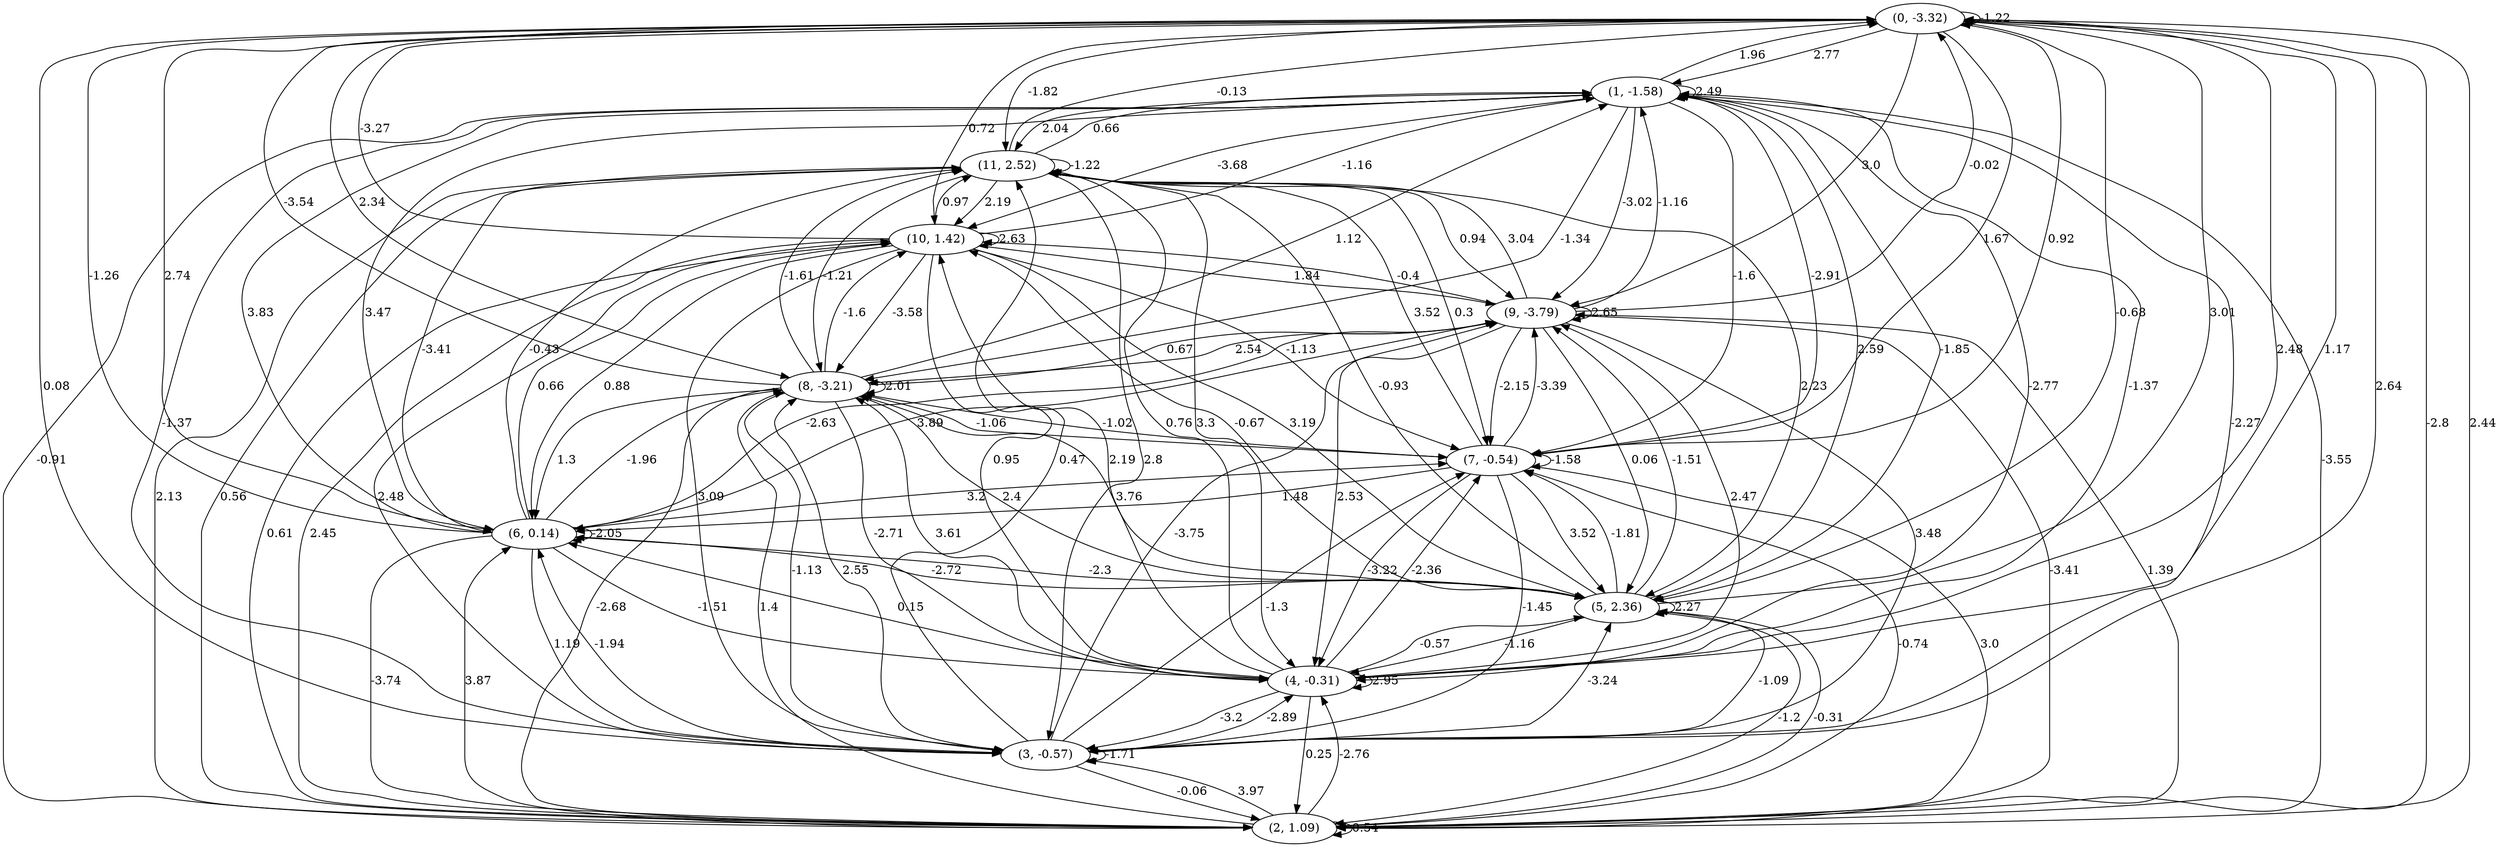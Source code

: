 digraph {
    0 [ label = "(0, -3.32)" ]
    1 [ label = "(1, -1.58)" ]
    2 [ label = "(2, 1.09)" ]
    3 [ label = "(3, -0.57)" ]
    4 [ label = "(4, -0.31)" ]
    5 [ label = "(5, 2.36)" ]
    6 [ label = "(6, 0.14)" ]
    7 [ label = "(7, -0.54)" ]
    8 [ label = "(8, -3.21)" ]
    9 [ label = "(9, -3.79)" ]
    10 [ label = "(10, 1.42)" ]
    11 [ label = "(11, 2.52)" ]
    0 -> 0 [ label = "-1.22" ]
    1 -> 1 [ label = "2.49" ]
    2 -> 2 [ label = "0.54" ]
    3 -> 3 [ label = "-1.71" ]
    4 -> 4 [ label = "2.95" ]
    5 -> 5 [ label = "2.27" ]
    6 -> 6 [ label = "-2.05" ]
    7 -> 7 [ label = "-1.58" ]
    8 -> 8 [ label = "2.01" ]
    9 -> 9 [ label = "2.65" ]
    10 -> 10 [ label = "2.63" ]
    11 -> 11 [ label = "-1.22" ]
    1 -> 0 [ label = "1.96" ]
    2 -> 0 [ label = "2.44" ]
    3 -> 0 [ label = "2.64" ]
    4 -> 0 [ label = "2.48" ]
    5 -> 0 [ label = "3.01" ]
    6 -> 0 [ label = "-1.26" ]
    7 -> 0 [ label = "0.92" ]
    8 -> 0 [ label = "-3.54" ]
    9 -> 0 [ label = "-0.02" ]
    10 -> 0 [ label = "-3.27" ]
    11 -> 0 [ label = "-0.13" ]
    0 -> 1 [ label = "2.77" ]
    2 -> 1 [ label = "-0.91" ]
    3 -> 1 [ label = "-1.37" ]
    4 -> 1 [ label = "-1.37" ]
    5 -> 1 [ label = "2.59" ]
    6 -> 1 [ label = "3.83" ]
    7 -> 1 [ label = "-2.91" ]
    8 -> 1 [ label = "1.12" ]
    9 -> 1 [ label = "-1.16" ]
    10 -> 1 [ label = "-1.16" ]
    11 -> 1 [ label = "0.66" ]
    0 -> 2 [ label = "-2.8" ]
    1 -> 2 [ label = "-3.55" ]
    3 -> 2 [ label = "-0.06" ]
    4 -> 2 [ label = "0.25" ]
    5 -> 2 [ label = "-1.2" ]
    6 -> 2 [ label = "-3.74" ]
    7 -> 2 [ label = "3.0" ]
    8 -> 2 [ label = "-2.68" ]
    9 -> 2 [ label = "-3.41" ]
    10 -> 2 [ label = "2.45" ]
    11 -> 2 [ label = "2.13" ]
    0 -> 3 [ label = "0.08" ]
    1 -> 3 [ label = "-2.27" ]
    2 -> 3 [ label = "3.97" ]
    4 -> 3 [ label = "-3.2" ]
    5 -> 3 [ label = "-1.09" ]
    6 -> 3 [ label = "1.19" ]
    7 -> 3 [ label = "-1.45" ]
    8 -> 3 [ label = "-1.13" ]
    9 -> 3 [ label = "3.48" ]
    10 -> 3 [ label = "3.09" ]
    11 -> 3 [ label = "2.8" ]
    0 -> 4 [ label = "1.17" ]
    1 -> 4 [ label = "-2.77" ]
    2 -> 4 [ label = "-2.76" ]
    3 -> 4 [ label = "-2.89" ]
    5 -> 4 [ label = "-1.16" ]
    6 -> 4 [ label = "-1.51" ]
    7 -> 4 [ label = "-3.22" ]
    8 -> 4 [ label = "-2.71" ]
    9 -> 4 [ label = "2.53" ]
    10 -> 4 [ label = "0.95" ]
    11 -> 4 [ label = "3.3" ]
    0 -> 5 [ label = "-0.68" ]
    1 -> 5 [ label = "-1.85" ]
    2 -> 5 [ label = "-0.31" ]
    3 -> 5 [ label = "-3.24" ]
    4 -> 5 [ label = "-0.57" ]
    6 -> 5 [ label = "-2.72" ]
    7 -> 5 [ label = "3.52" ]
    8 -> 5 [ label = "2.4" ]
    9 -> 5 [ label = "0.06" ]
    10 -> 5 [ label = "3.19" ]
    11 -> 5 [ label = "2.23" ]
    0 -> 6 [ label = "2.74" ]
    1 -> 6 [ label = "3.47" ]
    2 -> 6 [ label = "3.87" ]
    3 -> 6 [ label = "-1.94" ]
    4 -> 6 [ label = "0.15" ]
    5 -> 6 [ label = "-2.3" ]
    7 -> 6 [ label = "1.48" ]
    8 -> 6 [ label = "1.3" ]
    9 -> 6 [ label = "-2.63" ]
    10 -> 6 [ label = "0.88" ]
    11 -> 6 [ label = "-3.41" ]
    0 -> 7 [ label = "1.67" ]
    1 -> 7 [ label = "-1.6" ]
    2 -> 7 [ label = "-0.74" ]
    3 -> 7 [ label = "-1.3" ]
    4 -> 7 [ label = "-2.36" ]
    5 -> 7 [ label = "-1.81" ]
    6 -> 7 [ label = "3.2" ]
    8 -> 7 [ label = "-1.02" ]
    9 -> 7 [ label = "-2.15" ]
    10 -> 7 [ label = "-1.13" ]
    11 -> 7 [ label = "0.3" ]
    0 -> 8 [ label = "2.34" ]
    1 -> 8 [ label = "-1.34" ]
    2 -> 8 [ label = "1.4" ]
    3 -> 8 [ label = "2.55" ]
    4 -> 8 [ label = "3.61" ]
    5 -> 8 [ label = "3.76" ]
    6 -> 8 [ label = "-1.96" ]
    7 -> 8 [ label = "-1.06" ]
    9 -> 8 [ label = "2.54" ]
    10 -> 8 [ label = "-3.58" ]
    11 -> 8 [ label = "-1.21" ]
    0 -> 9 [ label = "3.0" ]
    1 -> 9 [ label = "-3.02" ]
    2 -> 9 [ label = "1.39" ]
    3 -> 9 [ label = "-3.75" ]
    4 -> 9 [ label = "2.47" ]
    5 -> 9 [ label = "-1.51" ]
    6 -> 9 [ label = "3.89" ]
    7 -> 9 [ label = "-3.39" ]
    8 -> 9 [ label = "0.67" ]
    10 -> 9 [ label = "1.84" ]
    11 -> 9 [ label = "0.94" ]
    0 -> 10 [ label = "0.72" ]
    1 -> 10 [ label = "-3.68" ]
    2 -> 10 [ label = "0.61" ]
    3 -> 10 [ label = "2.48" ]
    4 -> 10 [ label = "2.19" ]
    5 -> 10 [ label = "-0.67" ]
    6 -> 10 [ label = "0.66" ]
    8 -> 10 [ label = "-1.6" ]
    9 -> 10 [ label = "-0.4" ]
    11 -> 10 [ label = "2.19" ]
    0 -> 11 [ label = "-1.82" ]
    1 -> 11 [ label = "2.04" ]
    2 -> 11 [ label = "0.56" ]
    3 -> 11 [ label = "0.47" ]
    4 -> 11 [ label = "0.76" ]
    5 -> 11 [ label = "-0.93" ]
    6 -> 11 [ label = "-0.43" ]
    7 -> 11 [ label = "3.52" ]
    8 -> 11 [ label = "-1.61" ]
    9 -> 11 [ label = "3.04" ]
    10 -> 11 [ label = "0.97" ]
}

